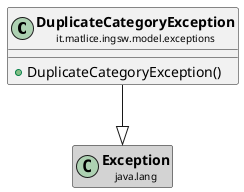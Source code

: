@startuml

skinparam svgLinkTarget _parent
skinparam linetype ortho
set namespaceSeparator none
class "<b><size:14>DuplicateCategoryException</b>\n<size:10>it.matlice.ingsw.model.exceptions" as it.matlice.ingsw.model.exceptions.DuplicateCategoryException  [[../../../../../it/matlice/ingsw/model/exceptions/DuplicateCategoryException.html{it.matlice.ingsw.model.exceptions.DuplicateCategoryException}]] {
+DuplicateCategoryException()
}


class "<b><size:14>Exception</b>\n<size:10>java.lang" as java.lang.Exception  #lightgrey {
}

hide java.lang.Exception fields
hide java.lang.Exception methods

it.matlice.ingsw.model.exceptions.DuplicateCategoryException --|> java.lang.Exception


@enduml
